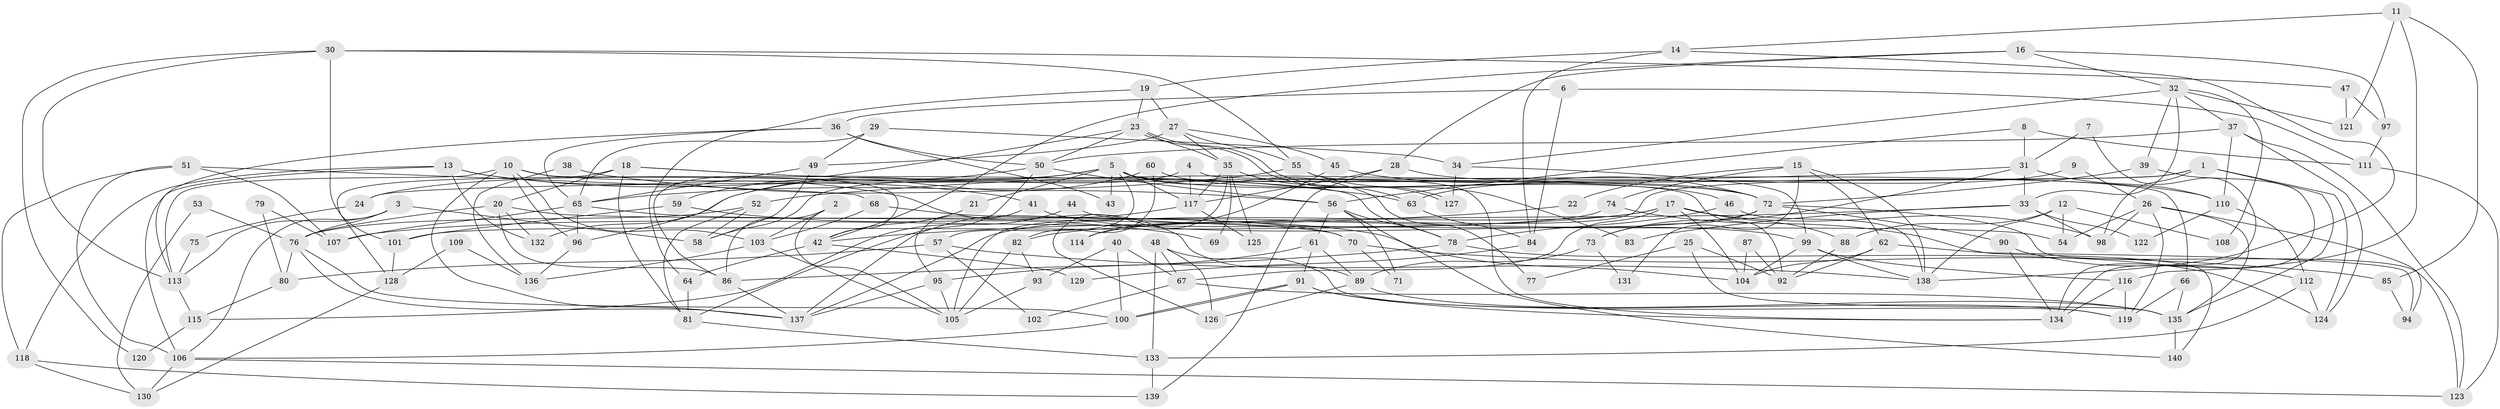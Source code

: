 // Generated by graph-tools (version 1.1) at 2025/15/03/09/25 04:15:13]
// undirected, 140 vertices, 280 edges
graph export_dot {
graph [start="1"]
  node [color=gray90,style=filled];
  1;
  2;
  3;
  4;
  5;
  6;
  7;
  8;
  9;
  10;
  11;
  12;
  13;
  14;
  15;
  16;
  17;
  18;
  19;
  20;
  21;
  22;
  23;
  24;
  25;
  26;
  27;
  28;
  29;
  30;
  31;
  32;
  33;
  34;
  35;
  36;
  37;
  38;
  39;
  40;
  41;
  42;
  43;
  44;
  45;
  46;
  47;
  48;
  49;
  50;
  51;
  52;
  53;
  54;
  55;
  56;
  57;
  58;
  59;
  60;
  61;
  62;
  63;
  64;
  65;
  66;
  67;
  68;
  69;
  70;
  71;
  72;
  73;
  74;
  75;
  76;
  77;
  78;
  79;
  80;
  81;
  82;
  83;
  84;
  85;
  86;
  87;
  88;
  89;
  90;
  91;
  92;
  93;
  94;
  95;
  96;
  97;
  98;
  99;
  100;
  101;
  102;
  103;
  104;
  105;
  106;
  107;
  108;
  109;
  110;
  111;
  112;
  113;
  114;
  115;
  116;
  117;
  118;
  119;
  120;
  121;
  122;
  123;
  124;
  125;
  126;
  127;
  128;
  129;
  130;
  131;
  132;
  133;
  134;
  135;
  136;
  137;
  138;
  139;
  140;
  1 -- 105;
  1 -- 98;
  1 -- 24;
  1 -- 124;
  1 -- 135;
  2 -- 105;
  2 -- 86;
  2 -- 103;
  3 -- 106;
  3 -- 76;
  3 -- 58;
  3 -- 113;
  4 -- 66;
  4 -- 117;
  4 -- 58;
  5 -- 96;
  5 -- 117;
  5 -- 21;
  5 -- 24;
  5 -- 43;
  5 -- 46;
  5 -- 57;
  5 -- 77;
  5 -- 92;
  6 -- 111;
  6 -- 36;
  6 -- 84;
  7 -- 31;
  7 -- 134;
  8 -- 31;
  8 -- 56;
  8 -- 111;
  9 -- 26;
  9 -- 63;
  10 -- 42;
  10 -- 113;
  10 -- 72;
  10 -- 96;
  10 -- 103;
  10 -- 137;
  11 -- 14;
  11 -- 116;
  11 -- 85;
  11 -- 121;
  12 -- 138;
  12 -- 88;
  12 -- 54;
  12 -- 108;
  13 -- 132;
  13 -- 106;
  13 -- 41;
  13 -- 89;
  13 -- 118;
  14 -- 84;
  14 -- 138;
  14 -- 19;
  15 -- 138;
  15 -- 62;
  15 -- 22;
  15 -- 74;
  15 -- 131;
  16 -- 28;
  16 -- 32;
  16 -- 42;
  16 -- 97;
  17 -- 104;
  17 -- 67;
  17 -- 88;
  17 -- 98;
  17 -- 107;
  17 -- 137;
  18 -- 78;
  18 -- 20;
  18 -- 63;
  18 -- 81;
  18 -- 128;
  19 -- 23;
  19 -- 27;
  19 -- 64;
  20 -- 76;
  20 -- 86;
  20 -- 70;
  20 -- 132;
  21 -- 42;
  22 -- 42;
  23 -- 127;
  23 -- 127;
  23 -- 50;
  23 -- 35;
  23 -- 86;
  24 -- 75;
  25 -- 135;
  25 -- 92;
  25 -- 77;
  26 -- 98;
  26 -- 135;
  26 -- 54;
  26 -- 94;
  26 -- 119;
  27 -- 35;
  27 -- 45;
  27 -- 49;
  27 -- 55;
  28 -- 110;
  28 -- 117;
  28 -- 139;
  29 -- 65;
  29 -- 49;
  29 -- 34;
  30 -- 113;
  30 -- 55;
  30 -- 47;
  30 -- 101;
  30 -- 120;
  31 -- 110;
  31 -- 52;
  31 -- 33;
  31 -- 73;
  32 -- 37;
  32 -- 39;
  32 -- 33;
  32 -- 34;
  32 -- 108;
  32 -- 121;
  33 -- 82;
  33 -- 83;
  33 -- 98;
  33 -- 122;
  34 -- 99;
  34 -- 127;
  35 -- 126;
  35 -- 63;
  35 -- 69;
  35 -- 117;
  35 -- 125;
  36 -- 65;
  36 -- 50;
  36 -- 43;
  36 -- 113;
  37 -- 50;
  37 -- 123;
  37 -- 110;
  37 -- 124;
  38 -- 136;
  38 -- 56;
  39 -- 72;
  39 -- 134;
  40 -- 93;
  40 -- 100;
  40 -- 67;
  41 -- 99;
  41 -- 95;
  42 -- 64;
  42 -- 129;
  44 -- 54;
  44 -- 115;
  45 -- 72;
  45 -- 114;
  46 -- 78;
  46 -- 138;
  47 -- 121;
  47 -- 97;
  48 -- 133;
  48 -- 119;
  48 -- 67;
  48 -- 126;
  49 -- 58;
  49 -- 65;
  50 -- 56;
  50 -- 81;
  50 -- 59;
  51 -- 107;
  51 -- 106;
  51 -- 68;
  51 -- 118;
  52 -- 58;
  52 -- 76;
  52 -- 81;
  53 -- 76;
  53 -- 130;
  55 -- 134;
  55 -- 65;
  55 -- 83;
  56 -- 78;
  56 -- 61;
  56 -- 71;
  56 -- 140;
  57 -- 138;
  57 -- 80;
  57 -- 102;
  59 -- 101;
  59 -- 69;
  60 -- 72;
  60 -- 82;
  60 -- 132;
  61 -- 89;
  61 -- 95;
  61 -- 91;
  62 -- 104;
  62 -- 94;
  62 -- 92;
  63 -- 84;
  64 -- 81;
  65 -- 96;
  65 -- 104;
  65 -- 107;
  66 -- 135;
  66 -- 119;
  67 -- 102;
  67 -- 135;
  68 -- 103;
  68 -- 70;
  70 -- 71;
  70 -- 85;
  72 -- 73;
  72 -- 90;
  72 -- 114;
  72 -- 123;
  73 -- 89;
  73 -- 131;
  74 -- 140;
  74 -- 101;
  75 -- 113;
  76 -- 137;
  76 -- 100;
  76 -- 80;
  78 -- 124;
  78 -- 86;
  79 -- 107;
  79 -- 80;
  80 -- 115;
  81 -- 133;
  82 -- 105;
  82 -- 93;
  84 -- 129;
  85 -- 94;
  86 -- 137;
  87 -- 92;
  87 -- 104;
  88 -- 92;
  89 -- 135;
  89 -- 126;
  90 -- 112;
  90 -- 134;
  91 -- 100;
  91 -- 100;
  91 -- 119;
  91 -- 134;
  93 -- 105;
  95 -- 137;
  95 -- 105;
  96 -- 136;
  97 -- 111;
  99 -- 116;
  99 -- 104;
  99 -- 138;
  100 -- 106;
  101 -- 128;
  103 -- 105;
  103 -- 136;
  106 -- 123;
  106 -- 130;
  109 -- 136;
  109 -- 128;
  110 -- 112;
  110 -- 122;
  111 -- 123;
  112 -- 133;
  112 -- 124;
  113 -- 115;
  115 -- 120;
  116 -- 119;
  116 -- 134;
  117 -- 137;
  117 -- 125;
  118 -- 130;
  118 -- 139;
  128 -- 130;
  133 -- 139;
  135 -- 140;
}
